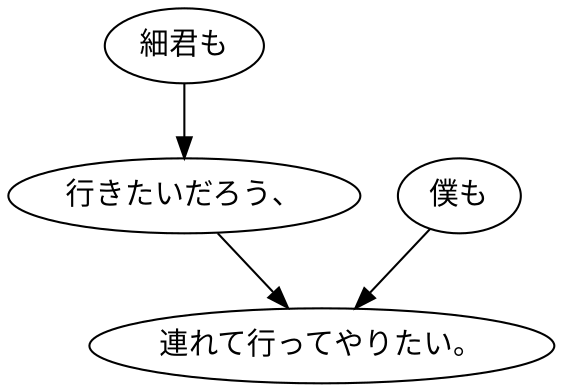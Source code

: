 digraph graph1184 {
	node0 [label="細君も"];
	node1 [label="行きたいだろう、"];
	node2 [label="僕も"];
	node3 [label="連れて行ってやりたい。"];
	node0 -> node1;
	node1 -> node3;
	node2 -> node3;
}
